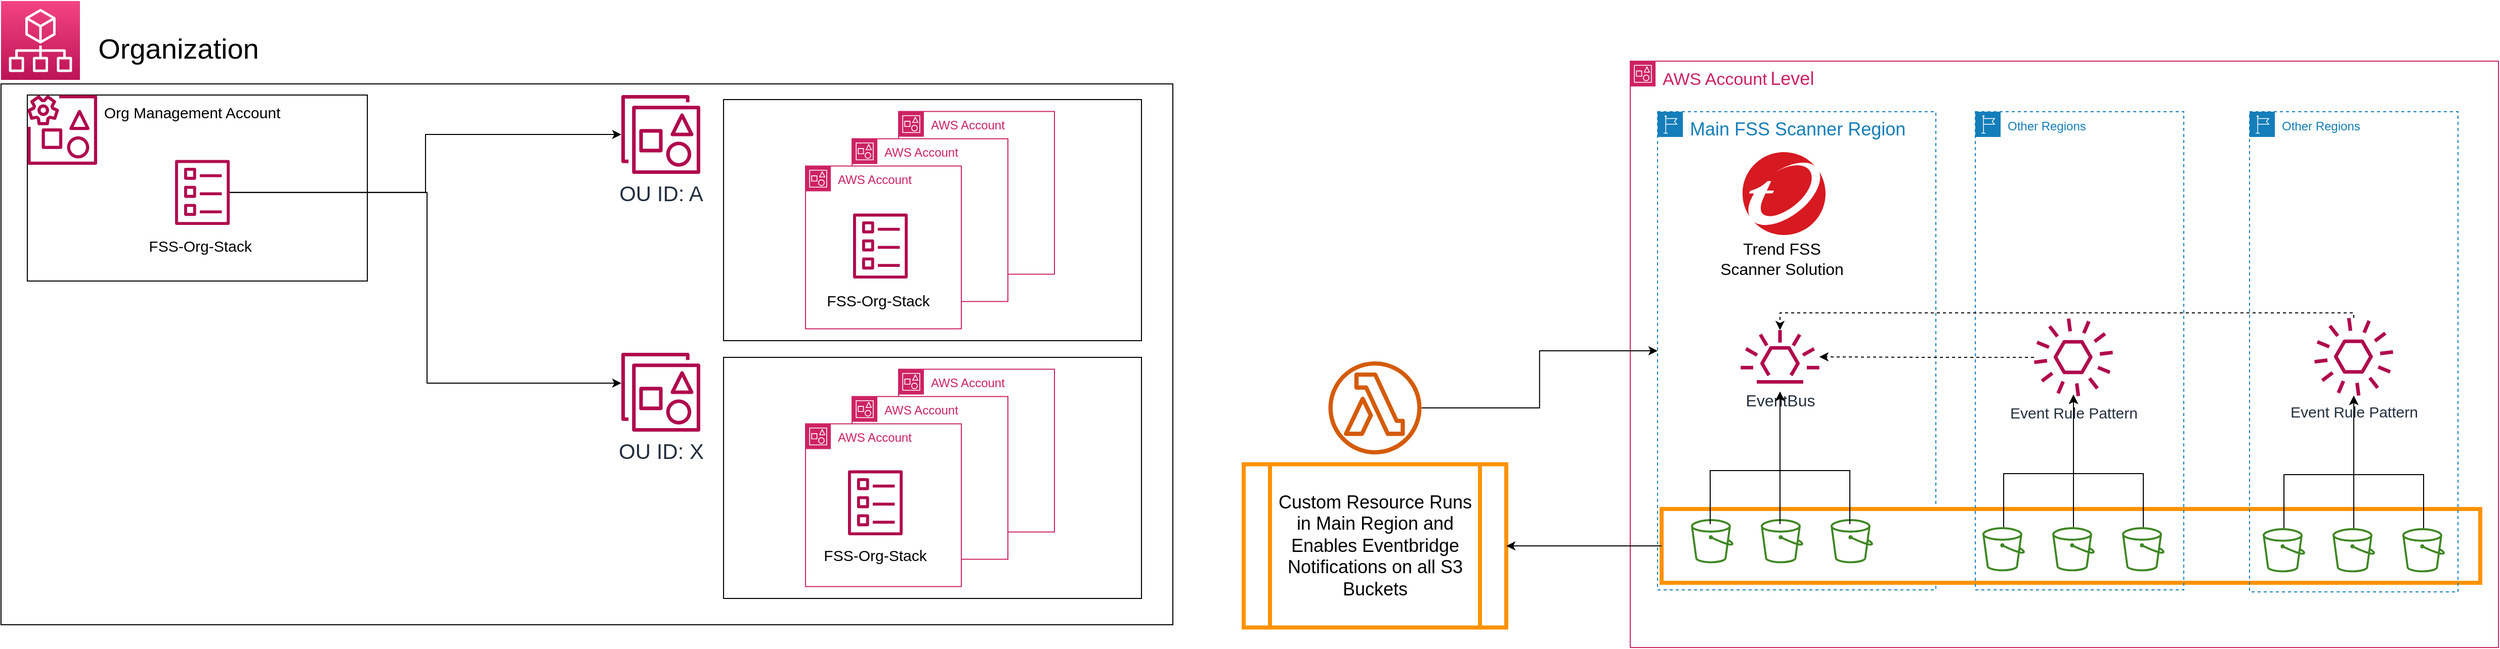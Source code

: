 <mxfile version="21.5.1" type="device">
  <diagram name="Page-1" id="3j2DbRwhAZ5pBn7KZ3mj">
    <mxGraphModel dx="3098" dy="1673" grid="0" gridSize="10" guides="1" tooltips="1" connect="1" arrows="1" fold="1" page="0" pageScale="1" pageWidth="850" pageHeight="1100" math="0" shadow="0">
      <root>
        <mxCell id="0" />
        <mxCell id="1" parent="0" />
        <mxCell id="Dnke_G4tDf7t7-ALpO1Q-34" value="" style="rounded=0;whiteSpace=wrap;html=1;" vertex="1" parent="1">
          <mxGeometry x="-321" y="-84" width="1158" height="535" as="geometry" />
        </mxCell>
        <mxCell id="Dnke_G4tDf7t7-ALpO1Q-35" value="" style="sketch=0;points=[[0,0,0],[0.25,0,0],[0.5,0,0],[0.75,0,0],[1,0,0],[0,1,0],[0.25,1,0],[0.5,1,0],[0.75,1,0],[1,1,0],[0,0.25,0],[0,0.5,0],[0,0.75,0],[1,0.25,0],[1,0.5,0],[1,0.75,0]];points=[[0,0,0],[0.25,0,0],[0.5,0,0],[0.75,0,0],[1,0,0],[0,1,0],[0.25,1,0],[0.5,1,0],[0.75,1,0],[1,1,0],[0,0.25,0],[0,0.5,0],[0,0.75,0],[1,0.25,0],[1,0.5,0],[1,0.75,0]];outlineConnect=0;fontColor=#232F3E;gradientColor=#F34482;gradientDirection=north;fillColor=#BC1356;strokeColor=#ffffff;dashed=0;verticalLabelPosition=bottom;verticalAlign=top;align=center;html=1;fontSize=12;fontStyle=0;aspect=fixed;shape=mxgraph.aws4.resourceIcon;resIcon=mxgraph.aws4.organizations;" vertex="1" parent="1">
          <mxGeometry x="-321" y="-166" width="78" height="78" as="geometry" />
        </mxCell>
        <mxCell id="Dnke_G4tDf7t7-ALpO1Q-36" value="&lt;font style=&quot;font-size: 28px;&quot;&gt;Organization&lt;/font&gt;" style="text;html=1;align=center;verticalAlign=middle;resizable=0;points=[];autosize=1;strokeColor=none;fillColor=none;" vertex="1" parent="1">
          <mxGeometry x="-235" y="-142" width="177" height="46" as="geometry" />
        </mxCell>
        <mxCell id="Dnke_G4tDf7t7-ALpO1Q-37" value="" style="rounded=0;whiteSpace=wrap;html=1;" vertex="1" parent="1">
          <mxGeometry x="-295" y="-73" width="336" height="184" as="geometry" />
        </mxCell>
        <mxCell id="Dnke_G4tDf7t7-ALpO1Q-38" value="" style="sketch=0;outlineConnect=0;fontColor=#232F3E;gradientColor=none;fillColor=#B0084D;strokeColor=none;dashed=0;verticalLabelPosition=bottom;verticalAlign=top;align=center;html=1;fontSize=12;fontStyle=0;aspect=fixed;pointerEvents=1;shape=mxgraph.aws4.organizations_management_account2;" vertex="1" parent="1">
          <mxGeometry x="-295" y="-73" width="69" height="69" as="geometry" />
        </mxCell>
        <mxCell id="Dnke_G4tDf7t7-ALpO1Q-91" style="edgeStyle=orthogonalEdgeStyle;rounded=0;orthogonalLoop=1;jettySize=auto;html=1;" edge="1" parent="1" source="Dnke_G4tDf7t7-ALpO1Q-39" target="Dnke_G4tDf7t7-ALpO1Q-58">
          <mxGeometry relative="1" as="geometry" />
        </mxCell>
        <mxCell id="Dnke_G4tDf7t7-ALpO1Q-92" style="edgeStyle=orthogonalEdgeStyle;rounded=0;orthogonalLoop=1;jettySize=auto;html=1;" edge="1" parent="1" source="Dnke_G4tDf7t7-ALpO1Q-39" target="Dnke_G4tDf7t7-ALpO1Q-88">
          <mxGeometry relative="1" as="geometry">
            <Array as="points">
              <mxPoint x="100" y="23" />
              <mxPoint x="100" y="212" />
            </Array>
          </mxGeometry>
        </mxCell>
        <mxCell id="Dnke_G4tDf7t7-ALpO1Q-39" value="" style="sketch=0;outlineConnect=0;fontColor=#232F3E;gradientColor=none;fillColor=#B0084D;strokeColor=none;dashed=0;verticalLabelPosition=bottom;verticalAlign=top;align=center;html=1;fontSize=12;fontStyle=0;aspect=fixed;pointerEvents=1;shape=mxgraph.aws4.template;" vertex="1" parent="1">
          <mxGeometry x="-149" y="-9" width="54" height="64.8" as="geometry" />
        </mxCell>
        <mxCell id="Dnke_G4tDf7t7-ALpO1Q-40" value="&lt;font style=&quot;font-size: 15px;&quot;&gt;Org Management Account&lt;br&gt;&lt;/font&gt;" style="text;html=1;strokeColor=none;fillColor=none;align=center;verticalAlign=middle;whiteSpace=wrap;rounded=0;" vertex="1" parent="1">
          <mxGeometry x="-235" y="-71" width="206" height="30" as="geometry" />
        </mxCell>
        <mxCell id="Dnke_G4tDf7t7-ALpO1Q-43" value="" style="rounded=0;whiteSpace=wrap;html=1;" vertex="1" parent="1">
          <mxGeometry x="393" y="-68.5" width="413" height="238.5" as="geometry" />
        </mxCell>
        <mxCell id="Dnke_G4tDf7t7-ALpO1Q-47" value="" style="group" vertex="1" connectable="0" parent="1">
          <mxGeometry x="474" y="-56.75" width="246" height="215" as="geometry" />
        </mxCell>
        <mxCell id="Dnke_G4tDf7t7-ALpO1Q-44" value="AWS Account" style="points=[[0,0],[0.25,0],[0.5,0],[0.75,0],[1,0],[1,0.25],[1,0.5],[1,0.75],[1,1],[0.75,1],[0.5,1],[0.25,1],[0,1],[0,0.75],[0,0.5],[0,0.25]];outlineConnect=0;gradientColor=none;html=1;whiteSpace=wrap;fontSize=12;fontStyle=0;container=1;pointerEvents=0;collapsible=0;recursiveResize=0;shape=mxgraph.aws4.group;grIcon=mxgraph.aws4.group_account;strokeColor=#CD2264;fillColor=none;verticalAlign=top;align=left;spacingLeft=30;fontColor=#CD2264;dashed=0;" vertex="1" parent="Dnke_G4tDf7t7-ALpO1Q-47">
          <mxGeometry x="92" width="154" height="161" as="geometry" />
        </mxCell>
        <mxCell id="Dnke_G4tDf7t7-ALpO1Q-46" value="AWS Account" style="points=[[0,0],[0.25,0],[0.5,0],[0.75,0],[1,0],[1,0.25],[1,0.5],[1,0.75],[1,1],[0.75,1],[0.5,1],[0.25,1],[0,1],[0,0.75],[0,0.5],[0,0.25]];outlineConnect=0;gradientColor=none;html=1;whiteSpace=wrap;fontSize=12;fontStyle=0;container=1;pointerEvents=0;collapsible=0;recursiveResize=0;shape=mxgraph.aws4.group;grIcon=mxgraph.aws4.group_account;strokeColor=#CD2264;fillColor=default;verticalAlign=top;align=left;spacingLeft=30;fontColor=#CD2264;dashed=0;" vertex="1" parent="Dnke_G4tDf7t7-ALpO1Q-47">
          <mxGeometry x="46" y="27" width="154" height="161" as="geometry" />
        </mxCell>
        <mxCell id="Dnke_G4tDf7t7-ALpO1Q-45" value="AWS Account" style="points=[[0,0],[0.25,0],[0.5,0],[0.75,0],[1,0],[1,0.25],[1,0.5],[1,0.75],[1,1],[0.75,1],[0.5,1],[0.25,1],[0,1],[0,0.75],[0,0.5],[0,0.25]];outlineConnect=0;gradientColor=none;html=1;whiteSpace=wrap;fontSize=12;fontStyle=0;container=1;pointerEvents=0;collapsible=0;recursiveResize=0;shape=mxgraph.aws4.group;grIcon=mxgraph.aws4.group_account;strokeColor=#CD2264;fillColor=#FFFFFF;verticalAlign=top;align=left;spacingLeft=30;fontColor=#CD2264;dashed=0;" vertex="1" parent="Dnke_G4tDf7t7-ALpO1Q-47">
          <mxGeometry y="54" width="154" height="161" as="geometry" />
        </mxCell>
        <mxCell id="Dnke_G4tDf7t7-ALpO1Q-94" value="&lt;font style=&quot;font-size: 15px;&quot;&gt;FSS-Org-Stack&lt;/font&gt;" style="text;html=1;strokeColor=none;fillColor=none;align=center;verticalAlign=middle;whiteSpace=wrap;rounded=0;" vertex="1" parent="Dnke_G4tDf7t7-ALpO1Q-45">
          <mxGeometry x="20" y="117.75" width="104" height="30" as="geometry" />
        </mxCell>
        <mxCell id="Dnke_G4tDf7t7-ALpO1Q-58" value="&lt;font style=&quot;font-size: 21px;&quot;&gt;OU ID: A&lt;br&gt;&lt;/font&gt;" style="sketch=0;outlineConnect=0;fontColor=#232F3E;gradientColor=none;fillColor=#B0084D;strokeColor=none;dashed=0;verticalLabelPosition=bottom;verticalAlign=top;align=center;html=1;fontSize=12;fontStyle=0;aspect=fixed;pointerEvents=1;shape=mxgraph.aws4.organizations_organizational_unit2;" vertex="1" parent="1">
          <mxGeometry x="292" y="-73" width="78" height="78" as="geometry" />
        </mxCell>
        <mxCell id="Dnke_G4tDf7t7-ALpO1Q-83" value="" style="rounded=0;whiteSpace=wrap;html=1;" vertex="1" parent="1">
          <mxGeometry x="393" y="186.5" width="413" height="238.5" as="geometry" />
        </mxCell>
        <mxCell id="Dnke_G4tDf7t7-ALpO1Q-84" value="" style="group" vertex="1" connectable="0" parent="1">
          <mxGeometry x="474" y="198.25" width="246" height="215" as="geometry" />
        </mxCell>
        <mxCell id="Dnke_G4tDf7t7-ALpO1Q-85" value="AWS Account" style="points=[[0,0],[0.25,0],[0.5,0],[0.75,0],[1,0],[1,0.25],[1,0.5],[1,0.75],[1,1],[0.75,1],[0.5,1],[0.25,1],[0,1],[0,0.75],[0,0.5],[0,0.25]];outlineConnect=0;gradientColor=none;html=1;whiteSpace=wrap;fontSize=12;fontStyle=0;container=1;pointerEvents=0;collapsible=0;recursiveResize=0;shape=mxgraph.aws4.group;grIcon=mxgraph.aws4.group_account;strokeColor=#CD2264;fillColor=none;verticalAlign=top;align=left;spacingLeft=30;fontColor=#CD2264;dashed=0;" vertex="1" parent="Dnke_G4tDf7t7-ALpO1Q-84">
          <mxGeometry x="92" width="154" height="161" as="geometry" />
        </mxCell>
        <mxCell id="Dnke_G4tDf7t7-ALpO1Q-86" value="AWS Account" style="points=[[0,0],[0.25,0],[0.5,0],[0.75,0],[1,0],[1,0.25],[1,0.5],[1,0.75],[1,1],[0.75,1],[0.5,1],[0.25,1],[0,1],[0,0.75],[0,0.5],[0,0.25]];outlineConnect=0;gradientColor=none;html=1;whiteSpace=wrap;fontSize=12;fontStyle=0;container=1;pointerEvents=0;collapsible=0;recursiveResize=0;shape=mxgraph.aws4.group;grIcon=mxgraph.aws4.group_account;strokeColor=#CD2264;fillColor=default;verticalAlign=top;align=left;spacingLeft=30;fontColor=#CD2264;dashed=0;" vertex="1" parent="Dnke_G4tDf7t7-ALpO1Q-84">
          <mxGeometry x="46" y="27" width="154" height="161" as="geometry" />
        </mxCell>
        <mxCell id="Dnke_G4tDf7t7-ALpO1Q-87" value="AWS Account" style="points=[[0,0],[0.25,0],[0.5,0],[0.75,0],[1,0],[1,0.25],[1,0.5],[1,0.75],[1,1],[0.75,1],[0.5,1],[0.25,1],[0,1],[0,0.75],[0,0.5],[0,0.25]];outlineConnect=0;gradientColor=none;html=1;whiteSpace=wrap;fontSize=12;fontStyle=0;container=1;pointerEvents=0;collapsible=0;recursiveResize=0;shape=mxgraph.aws4.group;grIcon=mxgraph.aws4.group_account;strokeColor=#CD2264;fillColor=#FFFFFF;verticalAlign=top;align=left;spacingLeft=30;fontColor=#CD2264;dashed=0;" vertex="1" parent="Dnke_G4tDf7t7-ALpO1Q-84">
          <mxGeometry y="54" width="154" height="161" as="geometry" />
        </mxCell>
        <mxCell id="Dnke_G4tDf7t7-ALpO1Q-88" value="&lt;font style=&quot;font-size: 21px;&quot;&gt;OU ID: X&lt;br&gt;&lt;/font&gt;" style="sketch=0;outlineConnect=0;fontColor=#232F3E;gradientColor=none;fillColor=#B0084D;strokeColor=none;dashed=0;verticalLabelPosition=bottom;verticalAlign=top;align=center;html=1;fontSize=12;fontStyle=0;aspect=fixed;pointerEvents=1;shape=mxgraph.aws4.organizations_organizational_unit2;" vertex="1" parent="1">
          <mxGeometry x="292" y="182" width="78" height="78" as="geometry" />
        </mxCell>
        <mxCell id="Dnke_G4tDf7t7-ALpO1Q-89" value="" style="sketch=0;outlineConnect=0;fontColor=#232F3E;gradientColor=none;fillColor=#B0084D;strokeColor=none;dashed=0;verticalLabelPosition=bottom;verticalAlign=top;align=center;html=1;fontSize=12;fontStyle=0;aspect=fixed;pointerEvents=1;shape=mxgraph.aws4.template;" vertex="1" parent="1">
          <mxGeometry x="521" y="44" width="54" height="64.8" as="geometry" />
        </mxCell>
        <mxCell id="Dnke_G4tDf7t7-ALpO1Q-90" value="" style="sketch=0;outlineConnect=0;fontColor=#232F3E;gradientColor=none;fillColor=#B0084D;strokeColor=none;dashed=0;verticalLabelPosition=bottom;verticalAlign=top;align=center;html=1;fontSize=12;fontStyle=0;aspect=fixed;pointerEvents=1;shape=mxgraph.aws4.template;" vertex="1" parent="1">
          <mxGeometry x="516" y="298" width="54" height="64.8" as="geometry" />
        </mxCell>
        <mxCell id="Dnke_G4tDf7t7-ALpO1Q-93" value="&lt;font style=&quot;font-size: 15px;&quot;&gt;FSS-Org-Stack&lt;/font&gt;" style="text;html=1;strokeColor=none;fillColor=none;align=center;verticalAlign=middle;whiteSpace=wrap;rounded=0;" vertex="1" parent="1">
          <mxGeometry x="-176" y="61.4" width="104" height="30" as="geometry" />
        </mxCell>
        <mxCell id="Dnke_G4tDf7t7-ALpO1Q-95" value="&lt;font style=&quot;font-size: 15px;&quot;&gt;FSS-Org-Stack&lt;/font&gt;" style="text;html=1;strokeColor=none;fillColor=none;align=center;verticalAlign=middle;whiteSpace=wrap;rounded=0;" vertex="1" parent="1">
          <mxGeometry x="491" y="367" width="104" height="30" as="geometry" />
        </mxCell>
        <mxCell id="Dnke_G4tDf7t7-ALpO1Q-100" value="&lt;font style=&quot;font-size: 17px;&quot;&gt;AWS Account&lt;/font&gt; &lt;font style=&quot;font-size: 18px;&quot;&gt;Level&lt;/font&gt;" style="points=[[0,0],[0.25,0],[0.5,0],[0.75,0],[1,0],[1,0.25],[1,0.5],[1,0.75],[1,1],[0.75,1],[0.5,1],[0.25,1],[0,1],[0,0.75],[0,0.5],[0,0.25]];outlineConnect=0;gradientColor=none;html=1;whiteSpace=wrap;fontSize=12;fontStyle=0;container=1;pointerEvents=0;collapsible=0;recursiveResize=0;shape=mxgraph.aws4.group;grIcon=mxgraph.aws4.group_account;strokeColor=#CD2264;fillColor=none;verticalAlign=top;align=left;spacingLeft=30;fontColor=#CD2264;dashed=0;" vertex="1" parent="1">
          <mxGeometry x="1289" y="-106.5" width="858" height="580" as="geometry" />
        </mxCell>
        <mxCell id="Dnke_G4tDf7t7-ALpO1Q-101" value="&lt;font style=&quot;font-size: 18px;&quot;&gt;Main FSS Scanner Region&lt;/font&gt;" style="points=[[0,0],[0.25,0],[0.5,0],[0.75,0],[1,0],[1,0.25],[1,0.5],[1,0.75],[1,1],[0.75,1],[0.5,1],[0.25,1],[0,1],[0,0.75],[0,0.5],[0,0.25]];outlineConnect=0;gradientColor=none;html=1;whiteSpace=wrap;fontSize=12;fontStyle=0;container=1;pointerEvents=0;collapsible=0;recursiveResize=0;shape=mxgraph.aws4.group;grIcon=mxgraph.aws4.group_region;strokeColor=#147EBA;fillColor=none;verticalAlign=top;align=left;spacingLeft=30;fontColor=#147EBA;dashed=1;" vertex="1" parent="Dnke_G4tDf7t7-ALpO1Q-100">
          <mxGeometry x="27" y="50" width="275" height="473" as="geometry" />
        </mxCell>
        <mxCell id="Dnke_G4tDf7t7-ALpO1Q-133" value="" style="rounded=0;whiteSpace=wrap;html=1;strokeColor=#ff9200;strokeWidth=4;" vertex="1" parent="Dnke_G4tDf7t7-ALpO1Q-101">
          <mxGeometry x="4" y="393" width="809" height="73" as="geometry" />
        </mxCell>
        <mxCell id="Dnke_G4tDf7t7-ALpO1Q-104" value="" style="shape=image;verticalLabelPosition=bottom;labelBackgroundColor=default;verticalAlign=top;aspect=fixed;imageAspect=0;image=data:image/svg+xml,%3C%3Fxml%20version%3D%221.0%22%20encoding%3D%22utf-8%22%3F%3E%3Csvg%20version%3D%221.0%22%20id%3D%22Layer_1%22%20xmlns%3D%22http%3A%2F%2Fwww.w3.org%2F2000%2Fsvg%22%20xmlns%3Axlink%3D%22http%3A%2F%2Fwww.w3.org%2F1999%2Fxlink%22%20x%3D%220px%22%20y%3D%220px%22%20%20width%3D%2240px%22%20height%3D%2240px%22%20viewBox%3D%220%200%2040%2040%22%20enable-background%3D%22new%200%200%2040%2040%22%20xml%3Aspace%3D%22preserve%22%3E%3Cg%20id%3D%22Shape_2_%22%3E%20%3Cpath%20fill%3D%22%23FFFFFF%22%20d%3D%22M39.897%2C19.957c0%2C11.005-8.916%2C19.917-19.918%2C19.917%20%20c-11.006%2C0-19.927-8.912-19.927-19.917c0-11.006%2C8.919-19.918%2C19.927-19.918%20%20C30.982%2C0.039%2C39.897%2C8.953%2C39.897%2C19.957L39.897%2C19.957z%22%2F%3E%20%3Cpath%20fill%3D%22%23D71921%22%20d%3D%22M3.633%2C23.782c0.012-0.014%2C0.02-0.039%2C0.028-0.062%20%20c0.027-0.071%2C0.059-0.14%2C0.082-0.217c0.028-0.066%2C0.051-0.121%2C0.076-0.19%20%20c0.012-0.035%2C0.025-0.066%2C0.035-0.091c0.371-0.919%2C0.84-1.869%2C1.409-2.817%20%20c0.075-0.169%2C0.153-0.319%2C0.234-0.481l-2.4%2C0.011l0.584-1.28%20%20c1.974-0.541%2C5.264-1.644%2C8.41-4.682l0.087-0.012h1.656l-2.137%2C4.579%20%20l3.433-0.009l-0.632%2C1.368l-3.426%2C0.014c0%2C0-1.608%2C3.214-2.155%2C5.517%20%20c-0.424%2C2.57-0.009%2C4.483%2C2.293%2C5.204c1.422%2C0.437%2C3.193%2C0.334%2C5.103-0.202%20%20c4.446-1.39%2C9.196-4.443%2C12.675-8.486c5.726-6.652%2C5.841-13.458%2C0.252-15.186%20%20c-3.58-1.12-8.632%2C0.122-13.305%2C2.906c5.831-3.759%2C12.233-5.525%2C16.658-4.144%20%20c0.824%2C0.254%2C1.546%2C0.611%2C2.157%2C1.053c-3.647-4.02-8.931-6.553-14.789-6.553%20%20C8.939%2C0.021%2C0%2C8.955%2C0%2C19.98c0%2C4.063%2C1.218%2C7.851%2C3.312%2C11.01%20%20C2.519%2C29.042%2C2.632%2C26.537%2C3.633%2C23.782L3.633%2C23.782L3.633%2C23.782z%22%2F%3E%20%3Cpath%20fill%3D%22%23D71921%22%20d%3D%22M36.958%2C9.427c1.34%2C3.624-0.328%2C9.04-4.941%2C14.393%20%20c-6.92%2C8.046-17.854%2C12.913-24.414%2C10.879c-0.813-0.257-1.521-0.607-2.128-1.04%20%20c3.646%2C3.885%2C8.82%2C6.321%2C14.567%2C6.321C31.063%2C39.979%2C40%2C31.042%2C40%2C20.016%20%20C40%2C16.125%2C38.889%2C12.492%2C36.958%2C9.427L36.958%2C9.427L36.958%2C9.427z%22%2F%3E%3C%2Fg%3E%3Crect%20fill%3D%22none%22%20width%3D%2240%22%20height%3D%2240%22%2F%3E%3C%2Fsvg%3E;fontSize=14;" vertex="1" parent="Dnke_G4tDf7t7-ALpO1Q-101">
          <mxGeometry x="84" y="40" width="82" height="82" as="geometry" />
        </mxCell>
        <mxCell id="Dnke_G4tDf7t7-ALpO1Q-105" value="&lt;font style=&quot;font-size: 16px;&quot;&gt;EventBus&lt;/font&gt;" style="sketch=0;outlineConnect=0;fontColor=#232F3E;gradientColor=none;fillColor=#B0084D;strokeColor=none;dashed=0;verticalLabelPosition=bottom;verticalAlign=top;align=center;html=1;fontSize=12;fontStyle=0;aspect=fixed;pointerEvents=1;shape=mxgraph.aws4.eventbridge_default_event_bus_resource;" vertex="1" parent="Dnke_G4tDf7t7-ALpO1Q-101">
          <mxGeometry x="82" y="216" width="78" height="53" as="geometry" />
        </mxCell>
        <mxCell id="Dnke_G4tDf7t7-ALpO1Q-114" value="" style="sketch=0;outlineConnect=0;fontColor=#232F3E;gradientColor=none;fillColor=#3F8624;strokeColor=none;dashed=0;verticalLabelPosition=bottom;verticalAlign=top;align=center;html=1;fontSize=12;fontStyle=0;aspect=fixed;pointerEvents=1;shape=mxgraph.aws4.bucket;" vertex="1" parent="Dnke_G4tDf7t7-ALpO1Q-101">
          <mxGeometry x="33" y="403" width="42" height="43.68" as="geometry" />
        </mxCell>
        <mxCell id="Dnke_G4tDf7t7-ALpO1Q-115" value="" style="sketch=0;outlineConnect=0;fontColor=#232F3E;gradientColor=none;fillColor=#3F8624;strokeColor=none;dashed=0;verticalLabelPosition=bottom;verticalAlign=top;align=center;html=1;fontSize=12;fontStyle=0;aspect=fixed;pointerEvents=1;shape=mxgraph.aws4.bucket;" vertex="1" parent="Dnke_G4tDf7t7-ALpO1Q-101">
          <mxGeometry x="102" y="403" width="42" height="43.68" as="geometry" />
        </mxCell>
        <mxCell id="Dnke_G4tDf7t7-ALpO1Q-116" value="" style="sketch=0;outlineConnect=0;fontColor=#232F3E;gradientColor=none;fillColor=#3F8624;strokeColor=none;dashed=0;verticalLabelPosition=bottom;verticalAlign=top;align=center;html=1;fontSize=12;fontStyle=0;aspect=fixed;pointerEvents=1;shape=mxgraph.aws4.bucket;" vertex="1" parent="Dnke_G4tDf7t7-ALpO1Q-101">
          <mxGeometry x="171" y="403" width="42" height="43.68" as="geometry" />
        </mxCell>
        <mxCell id="Dnke_G4tDf7t7-ALpO1Q-119" value="&lt;font style=&quot;font-size: 16px;&quot;&gt;Trend FSS Scanner Solution&lt;br&gt;&lt;/font&gt;" style="text;html=1;strokeColor=none;fillColor=none;align=center;verticalAlign=middle;whiteSpace=wrap;rounded=0;" vertex="1" parent="Dnke_G4tDf7t7-ALpO1Q-101">
          <mxGeometry x="54" y="130" width="138" height="30" as="geometry" />
        </mxCell>
        <mxCell id="Dnke_G4tDf7t7-ALpO1Q-129" style="edgeStyle=orthogonalEdgeStyle;rounded=0;orthogonalLoop=1;jettySize=auto;html=1;" edge="1" parent="Dnke_G4tDf7t7-ALpO1Q-101">
          <mxGeometry relative="1" as="geometry">
            <mxPoint x="52" y="408" as="sourcePoint" />
            <mxPoint x="121" y="277" as="targetPoint" />
            <Array as="points">
              <mxPoint x="52" y="355" />
              <mxPoint x="121" y="355" />
            </Array>
          </mxGeometry>
        </mxCell>
        <mxCell id="Dnke_G4tDf7t7-ALpO1Q-130" style="edgeStyle=orthogonalEdgeStyle;rounded=0;orthogonalLoop=1;jettySize=auto;html=1;" edge="1" parent="Dnke_G4tDf7t7-ALpO1Q-101">
          <mxGeometry relative="1" as="geometry">
            <mxPoint x="121" y="408" as="sourcePoint" />
            <mxPoint x="121" y="277" as="targetPoint" />
          </mxGeometry>
        </mxCell>
        <mxCell id="Dnke_G4tDf7t7-ALpO1Q-131" style="edgeStyle=orthogonalEdgeStyle;rounded=0;orthogonalLoop=1;jettySize=auto;html=1;" edge="1" parent="Dnke_G4tDf7t7-ALpO1Q-101">
          <mxGeometry relative="1" as="geometry">
            <mxPoint x="190" y="408" as="sourcePoint" />
            <mxPoint x="121" y="277" as="targetPoint" />
            <Array as="points">
              <mxPoint x="190" y="355" />
              <mxPoint x="121" y="355" />
            </Array>
          </mxGeometry>
        </mxCell>
        <mxCell id="Dnke_G4tDf7t7-ALpO1Q-102" value="Other Regions" style="points=[[0,0],[0.25,0],[0.5,0],[0.75,0],[1,0],[1,0.25],[1,0.5],[1,0.75],[1,1],[0.75,1],[0.5,1],[0.25,1],[0,1],[0,0.75],[0,0.5],[0,0.25]];outlineConnect=0;gradientColor=none;html=1;whiteSpace=wrap;fontSize=12;fontStyle=0;container=1;pointerEvents=0;collapsible=0;recursiveResize=0;shape=mxgraph.aws4.group;grIcon=mxgraph.aws4.group_region;strokeColor=#147EBA;fillColor=none;verticalAlign=top;align=left;spacingLeft=30;fontColor=#147EBA;dashed=1;" vertex="1" parent="Dnke_G4tDf7t7-ALpO1Q-100">
          <mxGeometry x="612" y="50" width="206" height="475" as="geometry" />
        </mxCell>
        <mxCell id="Dnke_G4tDf7t7-ALpO1Q-123" style="edgeStyle=orthogonalEdgeStyle;rounded=0;orthogonalLoop=1;jettySize=auto;html=1;" edge="1" parent="Dnke_G4tDf7t7-ALpO1Q-102" source="Dnke_G4tDf7t7-ALpO1Q-111" target="Dnke_G4tDf7t7-ALpO1Q-121">
          <mxGeometry relative="1" as="geometry">
            <Array as="points">
              <mxPoint x="34" y="359" />
              <mxPoint x="103" y="359" />
            </Array>
          </mxGeometry>
        </mxCell>
        <mxCell id="Dnke_G4tDf7t7-ALpO1Q-111" value="" style="sketch=0;outlineConnect=0;fontColor=#232F3E;gradientColor=none;fillColor=#3F8624;strokeColor=none;dashed=0;verticalLabelPosition=bottom;verticalAlign=top;align=center;html=1;fontSize=12;fontStyle=0;aspect=fixed;pointerEvents=1;shape=mxgraph.aws4.bucket;" vertex="1" parent="Dnke_G4tDf7t7-ALpO1Q-102">
          <mxGeometry x="13" y="412" width="42" height="43.68" as="geometry" />
        </mxCell>
        <mxCell id="Dnke_G4tDf7t7-ALpO1Q-124" style="edgeStyle=orthogonalEdgeStyle;rounded=0;orthogonalLoop=1;jettySize=auto;html=1;" edge="1" parent="Dnke_G4tDf7t7-ALpO1Q-102" source="Dnke_G4tDf7t7-ALpO1Q-112" target="Dnke_G4tDf7t7-ALpO1Q-121">
          <mxGeometry relative="1" as="geometry" />
        </mxCell>
        <mxCell id="Dnke_G4tDf7t7-ALpO1Q-112" value="" style="sketch=0;outlineConnect=0;fontColor=#232F3E;gradientColor=none;fillColor=#3F8624;strokeColor=none;dashed=0;verticalLabelPosition=bottom;verticalAlign=top;align=center;html=1;fontSize=12;fontStyle=0;aspect=fixed;pointerEvents=1;shape=mxgraph.aws4.bucket;" vertex="1" parent="Dnke_G4tDf7t7-ALpO1Q-102">
          <mxGeometry x="82" y="412" width="42" height="43.68" as="geometry" />
        </mxCell>
        <mxCell id="Dnke_G4tDf7t7-ALpO1Q-125" style="edgeStyle=orthogonalEdgeStyle;rounded=0;orthogonalLoop=1;jettySize=auto;html=1;" edge="1" parent="Dnke_G4tDf7t7-ALpO1Q-102" source="Dnke_G4tDf7t7-ALpO1Q-113" target="Dnke_G4tDf7t7-ALpO1Q-121">
          <mxGeometry relative="1" as="geometry">
            <Array as="points">
              <mxPoint x="172" y="359" />
              <mxPoint x="103" y="359" />
            </Array>
          </mxGeometry>
        </mxCell>
        <mxCell id="Dnke_G4tDf7t7-ALpO1Q-113" value="" style="sketch=0;outlineConnect=0;fontColor=#232F3E;gradientColor=none;fillColor=#3F8624;strokeColor=none;dashed=0;verticalLabelPosition=bottom;verticalAlign=top;align=center;html=1;fontSize=12;fontStyle=0;aspect=fixed;pointerEvents=1;shape=mxgraph.aws4.bucket;" vertex="1" parent="Dnke_G4tDf7t7-ALpO1Q-102">
          <mxGeometry x="151" y="412" width="42" height="43.68" as="geometry" />
        </mxCell>
        <mxCell id="Dnke_G4tDf7t7-ALpO1Q-121" value="&lt;font style=&quot;font-size: 15px;&quot;&gt;Event Rule Pattern&lt;br&gt;&lt;/font&gt;" style="sketch=0;outlineConnect=0;fontColor=#232F3E;gradientColor=none;fillColor=#B0084D;strokeColor=none;dashed=0;verticalLabelPosition=bottom;verticalAlign=top;align=center;html=1;fontSize=12;fontStyle=0;aspect=fixed;pointerEvents=1;shape=mxgraph.aws4.event;" vertex="1" parent="Dnke_G4tDf7t7-ALpO1Q-102">
          <mxGeometry x="64" y="203.5" width="78" height="78" as="geometry" />
        </mxCell>
        <mxCell id="Dnke_G4tDf7t7-ALpO1Q-103" value="Other Regions " style="points=[[0,0],[0.25,0],[0.5,0],[0.75,0],[1,0],[1,0.25],[1,0.5],[1,0.75],[1,1],[0.75,1],[0.5,1],[0.25,1],[0,1],[0,0.75],[0,0.5],[0,0.25]];outlineConnect=0;gradientColor=none;html=1;whiteSpace=wrap;fontSize=12;fontStyle=0;container=1;pointerEvents=0;collapsible=0;recursiveResize=0;shape=mxgraph.aws4.group;grIcon=mxgraph.aws4.group_region;strokeColor=#147EBA;fillColor=none;verticalAlign=top;align=left;spacingLeft=30;fontColor=#147EBA;dashed=1;" vertex="1" parent="Dnke_G4tDf7t7-ALpO1Q-100">
          <mxGeometry x="341" y="50" width="206" height="473" as="geometry" />
        </mxCell>
        <mxCell id="Dnke_G4tDf7t7-ALpO1Q-106" value="&lt;font style=&quot;font-size: 15px;&quot;&gt;Event Rule Pattern&lt;br&gt;&lt;/font&gt;" style="sketch=0;outlineConnect=0;fontColor=#232F3E;gradientColor=none;fillColor=#B0084D;strokeColor=none;dashed=0;verticalLabelPosition=bottom;verticalAlign=top;align=center;html=1;fontSize=12;fontStyle=0;aspect=fixed;pointerEvents=1;shape=mxgraph.aws4.event;" vertex="1" parent="Dnke_G4tDf7t7-ALpO1Q-103">
          <mxGeometry x="58" y="204" width="78" height="78" as="geometry" />
        </mxCell>
        <mxCell id="Dnke_G4tDf7t7-ALpO1Q-108" value="" style="sketch=0;outlineConnect=0;fontColor=#232F3E;gradientColor=none;fillColor=#3F8624;strokeColor=none;dashed=0;verticalLabelPosition=bottom;verticalAlign=top;align=center;html=1;fontSize=12;fontStyle=0;aspect=fixed;pointerEvents=1;shape=mxgraph.aws4.bucket;" vertex="1" parent="Dnke_G4tDf7t7-ALpO1Q-103">
          <mxGeometry x="7" y="411" width="42" height="43.68" as="geometry" />
        </mxCell>
        <mxCell id="Dnke_G4tDf7t7-ALpO1Q-109" value="" style="sketch=0;outlineConnect=0;fontColor=#232F3E;gradientColor=none;fillColor=#3F8624;strokeColor=none;dashed=0;verticalLabelPosition=bottom;verticalAlign=top;align=center;html=1;fontSize=12;fontStyle=0;aspect=fixed;pointerEvents=1;shape=mxgraph.aws4.bucket;" vertex="1" parent="Dnke_G4tDf7t7-ALpO1Q-103">
          <mxGeometry x="76" y="411" width="42" height="43.68" as="geometry" />
        </mxCell>
        <mxCell id="Dnke_G4tDf7t7-ALpO1Q-110" value="" style="sketch=0;outlineConnect=0;fontColor=#232F3E;gradientColor=none;fillColor=#3F8624;strokeColor=none;dashed=0;verticalLabelPosition=bottom;verticalAlign=top;align=center;html=1;fontSize=12;fontStyle=0;aspect=fixed;pointerEvents=1;shape=mxgraph.aws4.bucket;" vertex="1" parent="Dnke_G4tDf7t7-ALpO1Q-103">
          <mxGeometry x="145" y="411" width="42" height="43.68" as="geometry" />
        </mxCell>
        <mxCell id="Dnke_G4tDf7t7-ALpO1Q-126" style="edgeStyle=orthogonalEdgeStyle;rounded=0;orthogonalLoop=1;jettySize=auto;html=1;" edge="1" parent="Dnke_G4tDf7t7-ALpO1Q-103">
          <mxGeometry relative="1" as="geometry">
            <mxPoint x="28" y="411" as="sourcePoint" />
            <mxPoint x="97" y="280" as="targetPoint" />
            <Array as="points">
              <mxPoint x="28" y="358" />
              <mxPoint x="97" y="358" />
            </Array>
          </mxGeometry>
        </mxCell>
        <mxCell id="Dnke_G4tDf7t7-ALpO1Q-127" style="edgeStyle=orthogonalEdgeStyle;rounded=0;orthogonalLoop=1;jettySize=auto;html=1;" edge="1" parent="Dnke_G4tDf7t7-ALpO1Q-103">
          <mxGeometry relative="1" as="geometry">
            <mxPoint x="97" y="411" as="sourcePoint" />
            <mxPoint x="97" y="280" as="targetPoint" />
          </mxGeometry>
        </mxCell>
        <mxCell id="Dnke_G4tDf7t7-ALpO1Q-128" style="edgeStyle=orthogonalEdgeStyle;rounded=0;orthogonalLoop=1;jettySize=auto;html=1;" edge="1" parent="Dnke_G4tDf7t7-ALpO1Q-103">
          <mxGeometry relative="1" as="geometry">
            <mxPoint x="166" y="411" as="sourcePoint" />
            <mxPoint x="97" y="280" as="targetPoint" />
            <Array as="points">
              <mxPoint x="166" y="358" />
              <mxPoint x="97" y="358" />
            </Array>
          </mxGeometry>
        </mxCell>
        <mxCell id="Dnke_G4tDf7t7-ALpO1Q-120" style="edgeStyle=orthogonalEdgeStyle;rounded=0;orthogonalLoop=1;jettySize=auto;html=1;dashed=1;endArrow=classic;endFill=1;" edge="1" parent="Dnke_G4tDf7t7-ALpO1Q-100" source="Dnke_G4tDf7t7-ALpO1Q-106" target="Dnke_G4tDf7t7-ALpO1Q-105">
          <mxGeometry relative="1" as="geometry" />
        </mxCell>
        <mxCell id="Dnke_G4tDf7t7-ALpO1Q-122" style="edgeStyle=orthogonalEdgeStyle;rounded=0;orthogonalLoop=1;jettySize=auto;html=1;dashed=1;endArrow=classic;endFill=1;" edge="1" parent="Dnke_G4tDf7t7-ALpO1Q-100" source="Dnke_G4tDf7t7-ALpO1Q-121" target="Dnke_G4tDf7t7-ALpO1Q-105">
          <mxGeometry relative="1" as="geometry">
            <Array as="points">
              <mxPoint x="715" y="249" />
              <mxPoint x="148" y="249" />
            </Array>
          </mxGeometry>
        </mxCell>
        <mxCell id="Dnke_G4tDf7t7-ALpO1Q-137" value="&lt;font style=&quot;font-size: 18px;&quot;&gt;Custom Resource Runs in Main Region and Enables Eventbridge Notifications on all S3 Buckets&lt;/font&gt;" style="shape=process;whiteSpace=wrap;html=1;backgroundOutline=1;strokeColor=#ff9200;rounded=0;strokeWidth=4;" vertex="1" parent="1">
          <mxGeometry x="907" y="292.25" width="259.5" height="161.5" as="geometry" />
        </mxCell>
        <mxCell id="Dnke_G4tDf7t7-ALpO1Q-138" value="" style="edgeStyle=orthogonalEdgeStyle;rounded=0;orthogonalLoop=1;jettySize=auto;html=1;" edge="1" parent="1" source="Dnke_G4tDf7t7-ALpO1Q-133" target="Dnke_G4tDf7t7-ALpO1Q-137">
          <mxGeometry relative="1" as="geometry" />
        </mxCell>
        <mxCell id="Dnke_G4tDf7t7-ALpO1Q-140" style="edgeStyle=orthogonalEdgeStyle;rounded=0;orthogonalLoop=1;jettySize=auto;html=1;entryX=0;entryY=0.5;entryDx=0;entryDy=0;" edge="1" parent="1" source="Dnke_G4tDf7t7-ALpO1Q-139" target="Dnke_G4tDf7t7-ALpO1Q-101">
          <mxGeometry relative="1" as="geometry" />
        </mxCell>
        <mxCell id="Dnke_G4tDf7t7-ALpO1Q-139" value="" style="sketch=0;outlineConnect=0;fontColor=#232F3E;gradientColor=none;fillColor=#D45B07;strokeColor=none;dashed=0;verticalLabelPosition=bottom;verticalAlign=top;align=center;html=1;fontSize=12;fontStyle=0;aspect=fixed;pointerEvents=1;shape=mxgraph.aws4.lambda_function;" vertex="1" parent="1">
          <mxGeometry x="990.75" y="190.5" width="92" height="92" as="geometry" />
        </mxCell>
      </root>
    </mxGraphModel>
  </diagram>
</mxfile>
